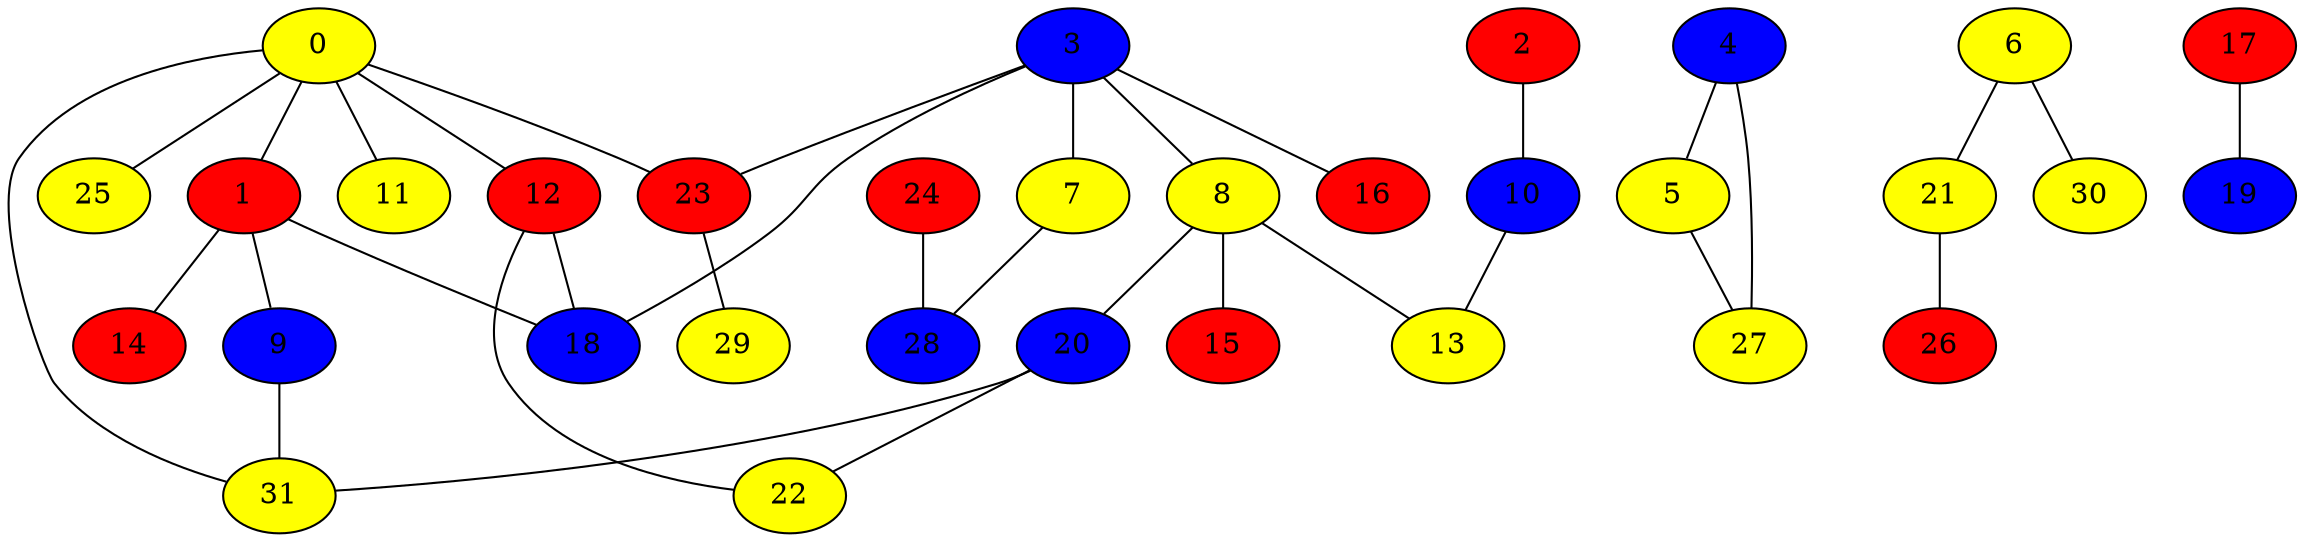 graph {
0 [style = filled fillcolor = yellow];
1 [style = filled fillcolor = red];
2 [style = filled fillcolor = red];
3 [style = filled fillcolor = blue];
4 [style = filled fillcolor = blue];
5 [style = filled fillcolor = yellow];
6 [style = filled fillcolor = yellow];
7 [style = filled fillcolor = yellow];
8 [style = filled fillcolor = yellow];
9 [style = filled fillcolor = blue];
10 [style = filled fillcolor = blue];
11 [style = filled fillcolor = yellow];
12 [style = filled fillcolor = red];
13 [style = filled fillcolor = yellow];
14 [style = filled fillcolor = red];
15 [style = filled fillcolor = red];
16 [style = filled fillcolor = red];
17 [style = filled fillcolor = red];
18 [style = filled fillcolor = blue];
19 [style = filled fillcolor = blue];
20 [style = filled fillcolor = blue];
21 [style = filled fillcolor = yellow];
22 [style = filled fillcolor = yellow];
23 [style = filled fillcolor = red];
24 [style = filled fillcolor = red];
25 [style = filled fillcolor = yellow];
26 [style = filled fillcolor = red];
27 [style = filled fillcolor = yellow];
28 [style = filled fillcolor = blue];
29 [style = filled fillcolor = yellow];
30 [style = filled fillcolor = yellow];
31 [style = filled fillcolor = yellow];
0 -- 23;
0 -- 12;
0 -- 11;
0 -- 1;
0 -- 25;
0 -- 31;
1 -- 9;
1 -- 14;
1 -- 18;
2 -- 10;
3 -- 7;
3 -- 8;
3 -- 16;
3 -- 18;
3 -- 23;
4 -- 5;
4 -- 27;
5 -- 27;
6 -- 21;
6 -- 30;
7 -- 28;
8 -- 13;
8 -- 15;
8 -- 20;
9 -- 31;
10 -- 13;
12 -- 18;
12 -- 22;
17 -- 19;
20 -- 22;
20 -- 31;
21 -- 26;
23 -- 29;
24 -- 28;
}
